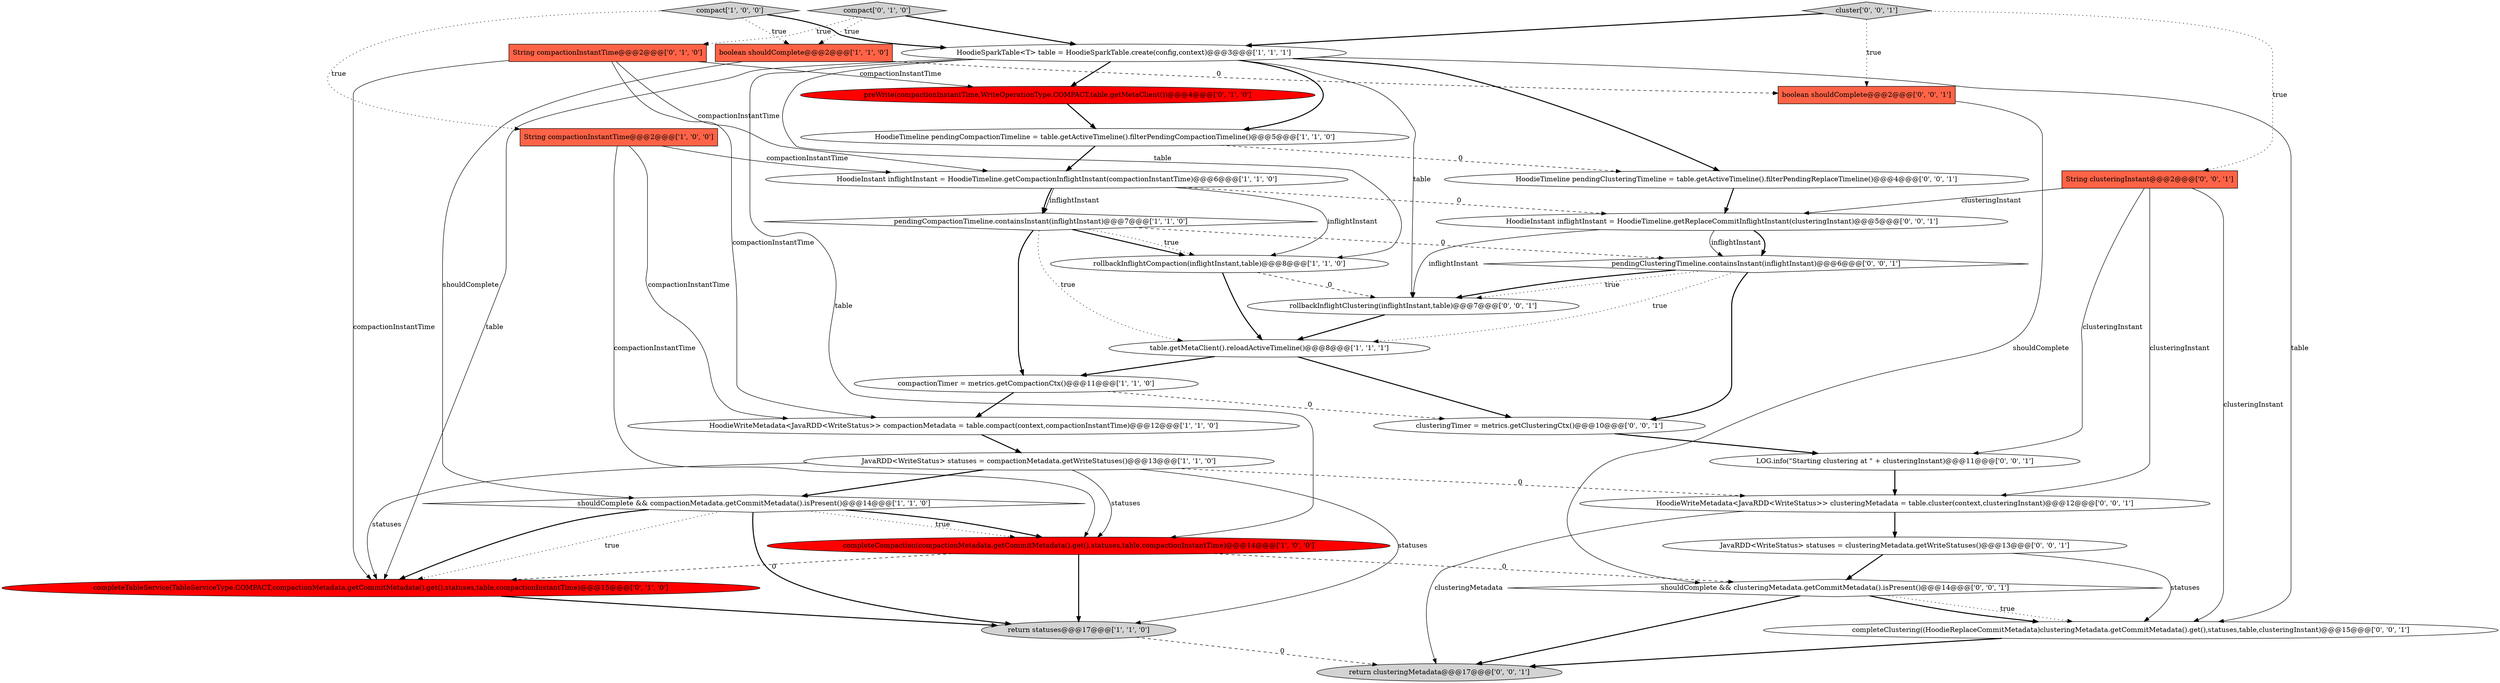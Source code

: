 digraph {
17 [style = filled, label = "compact['0', '1', '0']", fillcolor = lightgray, shape = diamond image = "AAA0AAABBB2BBB"];
2 [style = filled, label = "compactionTimer = metrics.getCompactionCtx()@@@11@@@['1', '1', '0']", fillcolor = white, shape = ellipse image = "AAA0AAABBB1BBB"];
4 [style = filled, label = "HoodieSparkTable<T> table = HoodieSparkTable.create(config,context)@@@3@@@['1', '1', '1']", fillcolor = white, shape = ellipse image = "AAA0AAABBB1BBB"];
25 [style = filled, label = "HoodieWriteMetadata<JavaRDD<WriteStatus>> clusteringMetadata = table.cluster(context,clusteringInstant)@@@12@@@['0', '0', '1']", fillcolor = white, shape = ellipse image = "AAA0AAABBB3BBB"];
26 [style = filled, label = "JavaRDD<WriteStatus> statuses = clusteringMetadata.getWriteStatuses()@@@13@@@['0', '0', '1']", fillcolor = white, shape = ellipse image = "AAA0AAABBB3BBB"];
14 [style = filled, label = "table.getMetaClient().reloadActiveTimeline()@@@8@@@['1', '1', '1']", fillcolor = white, shape = ellipse image = "AAA0AAABBB1BBB"];
28 [style = filled, label = "return clusteringMetadata@@@17@@@['0', '0', '1']", fillcolor = lightgray, shape = ellipse image = "AAA0AAABBB3BBB"];
9 [style = filled, label = "return statuses@@@17@@@['1', '1', '0']", fillcolor = lightgray, shape = ellipse image = "AAA0AAABBB1BBB"];
1 [style = filled, label = "HoodieTimeline pendingCompactionTimeline = table.getActiveTimeline().filterPendingCompactionTimeline()@@@5@@@['1', '1', '0']", fillcolor = white, shape = ellipse image = "AAA0AAABBB1BBB"];
20 [style = filled, label = "completeClustering((HoodieReplaceCommitMetadata)clusteringMetadata.getCommitMetadata().get(),statuses,table,clusteringInstant)@@@15@@@['0', '0', '1']", fillcolor = white, shape = ellipse image = "AAA0AAABBB3BBB"];
29 [style = filled, label = "boolean shouldComplete@@@2@@@['0', '0', '1']", fillcolor = tomato, shape = box image = "AAA0AAABBB3BBB"];
0 [style = filled, label = "HoodieInstant inflightInstant = HoodieTimeline.getCompactionInflightInstant(compactionInstantTime)@@@6@@@['1', '1', '0']", fillcolor = white, shape = ellipse image = "AAA0AAABBB1BBB"];
8 [style = filled, label = "rollbackInflightCompaction(inflightInstant,table)@@@8@@@['1', '1', '0']", fillcolor = white, shape = ellipse image = "AAA0AAABBB1BBB"];
10 [style = filled, label = "HoodieWriteMetadata<JavaRDD<WriteStatus>> compactionMetadata = table.compact(context,compactionInstantTime)@@@12@@@['1', '1', '0']", fillcolor = white, shape = ellipse image = "AAA0AAABBB1BBB"];
5 [style = filled, label = "String compactionInstantTime@@@2@@@['1', '0', '0']", fillcolor = tomato, shape = box image = "AAA0AAABBB1BBB"];
27 [style = filled, label = "shouldComplete && clusteringMetadata.getCommitMetadata().isPresent()@@@14@@@['0', '0', '1']", fillcolor = white, shape = diamond image = "AAA0AAABBB3BBB"];
32 [style = filled, label = "clusteringTimer = metrics.getClusteringCtx()@@@10@@@['0', '0', '1']", fillcolor = white, shape = ellipse image = "AAA0AAABBB3BBB"];
6 [style = filled, label = "shouldComplete && compactionMetadata.getCommitMetadata().isPresent()@@@14@@@['1', '1', '0']", fillcolor = white, shape = diamond image = "AAA0AAABBB1BBB"];
19 [style = filled, label = "LOG.info(\"Starting clustering at \" + clusteringInstant)@@@11@@@['0', '0', '1']", fillcolor = white, shape = ellipse image = "AAA0AAABBB3BBB"];
30 [style = filled, label = "HoodieInstant inflightInstant = HoodieTimeline.getReplaceCommitInflightInstant(clusteringInstant)@@@5@@@['0', '0', '1']", fillcolor = white, shape = ellipse image = "AAA0AAABBB3BBB"];
13 [style = filled, label = "boolean shouldComplete@@@2@@@['1', '1', '0']", fillcolor = tomato, shape = box image = "AAA0AAABBB1BBB"];
12 [style = filled, label = "JavaRDD<WriteStatus> statuses = compactionMetadata.getWriteStatuses()@@@13@@@['1', '1', '0']", fillcolor = white, shape = ellipse image = "AAA0AAABBB1BBB"];
16 [style = filled, label = "completeTableService(TableServiceType.COMPACT,compactionMetadata.getCommitMetadata().get(),statuses,table,compactionInstantTime)@@@15@@@['0', '1', '0']", fillcolor = red, shape = ellipse image = "AAA1AAABBB2BBB"];
24 [style = filled, label = "cluster['0', '0', '1']", fillcolor = lightgray, shape = diamond image = "AAA0AAABBB3BBB"];
22 [style = filled, label = "pendingClusteringTimeline.containsInstant(inflightInstant)@@@6@@@['0', '0', '1']", fillcolor = white, shape = diamond image = "AAA0AAABBB3BBB"];
7 [style = filled, label = "completeCompaction(compactionMetadata.getCommitMetadata().get(),statuses,table,compactionInstantTime)@@@14@@@['1', '0', '0']", fillcolor = red, shape = ellipse image = "AAA1AAABBB1BBB"];
3 [style = filled, label = "compact['1', '0', '0']", fillcolor = lightgray, shape = diamond image = "AAA0AAABBB1BBB"];
23 [style = filled, label = "String clusteringInstant@@@2@@@['0', '0', '1']", fillcolor = tomato, shape = box image = "AAA0AAABBB3BBB"];
21 [style = filled, label = "HoodieTimeline pendingClusteringTimeline = table.getActiveTimeline().filterPendingReplaceTimeline()@@@4@@@['0', '0', '1']", fillcolor = white, shape = ellipse image = "AAA0AAABBB3BBB"];
18 [style = filled, label = "preWrite(compactionInstantTime,WriteOperationType.COMPACT,table.getMetaClient())@@@4@@@['0', '1', '0']", fillcolor = red, shape = ellipse image = "AAA1AAABBB2BBB"];
15 [style = filled, label = "String compactionInstantTime@@@2@@@['0', '1', '0']", fillcolor = tomato, shape = box image = "AAA0AAABBB2BBB"];
11 [style = filled, label = "pendingCompactionTimeline.containsInstant(inflightInstant)@@@7@@@['1', '1', '0']", fillcolor = white, shape = diamond image = "AAA0AAABBB1BBB"];
31 [style = filled, label = "rollbackInflightClustering(inflightInstant,table)@@@7@@@['0', '0', '1']", fillcolor = white, shape = ellipse image = "AAA0AAABBB3BBB"];
31->14 [style = bold, label=""];
26->20 [style = solid, label="statuses"];
12->16 [style = solid, label="statuses"];
30->22 [style = bold, label=""];
22->31 [style = dotted, label="true"];
7->16 [style = dashed, label="0"];
13->29 [style = dashed, label="0"];
24->29 [style = dotted, label="true"];
27->28 [style = bold, label=""];
2->32 [style = dashed, label="0"];
9->28 [style = dashed, label="0"];
15->16 [style = solid, label="compactionInstantTime"];
15->10 [style = solid, label="compactionInstantTime"];
17->4 [style = bold, label=""];
23->20 [style = solid, label="clusteringInstant"];
4->16 [style = solid, label="table"];
29->27 [style = solid, label="shouldComplete"];
8->14 [style = bold, label=""];
0->11 [style = bold, label=""];
4->21 [style = bold, label=""];
22->31 [style = bold, label=""];
22->32 [style = bold, label=""];
4->18 [style = bold, label=""];
1->21 [style = dashed, label="0"];
11->22 [style = dashed, label="0"];
1->0 [style = bold, label=""];
21->30 [style = bold, label=""];
32->19 [style = bold, label=""];
2->10 [style = bold, label=""];
25->28 [style = solid, label="clusteringMetadata"];
12->6 [style = bold, label=""];
3->4 [style = bold, label=""];
11->2 [style = bold, label=""];
19->25 [style = bold, label=""];
22->14 [style = dotted, label="true"];
7->27 [style = dashed, label="0"];
5->7 [style = solid, label="compactionInstantTime"];
11->14 [style = dotted, label="true"];
5->0 [style = solid, label="compactionInstantTime"];
7->9 [style = bold, label=""];
23->19 [style = solid, label="clusteringInstant"];
26->27 [style = bold, label=""];
24->4 [style = bold, label=""];
3->5 [style = dotted, label="true"];
17->15 [style = dotted, label="true"];
4->7 [style = solid, label="table"];
24->23 [style = dotted, label="true"];
12->25 [style = dashed, label="0"];
13->6 [style = solid, label="shouldComplete"];
18->1 [style = bold, label=""];
4->8 [style = solid, label="table"];
0->8 [style = solid, label="inflightInstant"];
23->25 [style = solid, label="clusteringInstant"];
4->31 [style = solid, label="table"];
10->12 [style = bold, label=""];
30->22 [style = solid, label="inflightInstant"];
6->16 [style = bold, label=""];
5->10 [style = solid, label="compactionInstantTime"];
25->26 [style = bold, label=""];
27->20 [style = dotted, label="true"];
0->30 [style = dashed, label="0"];
12->7 [style = solid, label="statuses"];
6->7 [style = dotted, label="true"];
12->9 [style = solid, label="statuses"];
4->20 [style = solid, label="table"];
11->8 [style = bold, label=""];
11->8 [style = dotted, label="true"];
4->1 [style = bold, label=""];
14->2 [style = bold, label=""];
0->11 [style = solid, label="inflightInstant"];
8->31 [style = dashed, label="0"];
6->9 [style = bold, label=""];
6->7 [style = bold, label=""];
30->31 [style = solid, label="inflightInstant"];
14->32 [style = bold, label=""];
20->28 [style = bold, label=""];
17->13 [style = dotted, label="true"];
27->20 [style = bold, label=""];
23->30 [style = solid, label="clusteringInstant"];
16->9 [style = bold, label=""];
6->16 [style = dotted, label="true"];
3->13 [style = dotted, label="true"];
15->18 [style = solid, label="compactionInstantTime"];
15->0 [style = solid, label="compactionInstantTime"];
}
